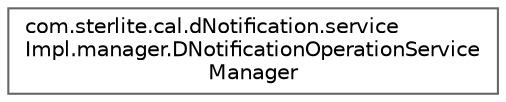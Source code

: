digraph "Graphical Class Hierarchy"
{
 // LATEX_PDF_SIZE
  bgcolor="transparent";
  edge [fontname=Helvetica,fontsize=10,labelfontname=Helvetica,labelfontsize=10];
  node [fontname=Helvetica,fontsize=10,shape=box,height=0.2,width=0.4];
  rankdir="LR";
  Node0 [id="Node000000",label="com.sterlite.cal.dNotification.service\lImpl.manager.DNotificationOperationService\lManager",height=0.2,width=0.4,color="grey40", fillcolor="white", style="filled",URL="$classcom_1_1sterlite_1_1cal_1_1d_notification_1_1service_impl_1_1manager_1_1_d_notification_operation_service_manager.html",tooltip=" "];
}
